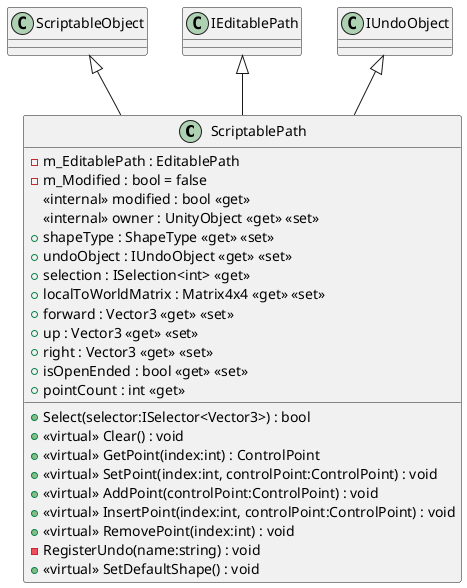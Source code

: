@startuml
class ScriptablePath {
    - m_EditablePath : EditablePath
    - m_Modified : bool = false
    <<internal>> modified : bool <<get>>
    <<internal>> owner : UnityObject <<get>> <<set>>
    + shapeType : ShapeType <<get>> <<set>>
    + undoObject : IUndoObject <<get>> <<set>>
    + selection : ISelection<int> <<get>>
    + localToWorldMatrix : Matrix4x4 <<get>> <<set>>
    + forward : Vector3 <<get>> <<set>>
    + up : Vector3 <<get>> <<set>>
    + right : Vector3 <<get>> <<set>>
    + isOpenEnded : bool <<get>> <<set>>
    + pointCount : int <<get>>
    + Select(selector:ISelector<Vector3>) : bool
    + <<virtual>> Clear() : void
    + <<virtual>> GetPoint(index:int) : ControlPoint
    + <<virtual>> SetPoint(index:int, controlPoint:ControlPoint) : void
    + <<virtual>> AddPoint(controlPoint:ControlPoint) : void
    + <<virtual>> InsertPoint(index:int, controlPoint:ControlPoint) : void
    + <<virtual>> RemovePoint(index:int) : void
    - RegisterUndo(name:string) : void
    + <<virtual>> SetDefaultShape() : void
}
ScriptableObject <|-- ScriptablePath
IEditablePath <|-- ScriptablePath
IUndoObject <|-- ScriptablePath
@enduml
